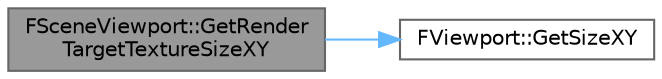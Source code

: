 digraph "FSceneViewport::GetRenderTargetTextureSizeXY"
{
 // INTERACTIVE_SVG=YES
 // LATEX_PDF_SIZE
  bgcolor="transparent";
  edge [fontname=Helvetica,fontsize=10,labelfontname=Helvetica,labelfontsize=10];
  node [fontname=Helvetica,fontsize=10,shape=box,height=0.2,width=0.4];
  rankdir="LR";
  Node1 [id="Node000001",label="FSceneViewport::GetRender\lTargetTextureSizeXY",height=0.2,width=0.4,color="gray40", fillcolor="grey60", style="filled", fontcolor="black",tooltip="Returns dimensions of RenderTarget texture."];
  Node1 -> Node2 [id="edge1_Node000001_Node000002",color="steelblue1",style="solid",tooltip=" "];
  Node2 [id="Node000002",label="FViewport::GetSizeXY",height=0.2,width=0.4,color="grey40", fillcolor="white", style="filled",URL="$d7/d9d/classFViewport.html#a73baf1bab7d91276ce90d9800dda6969",tooltip=" "];
}

